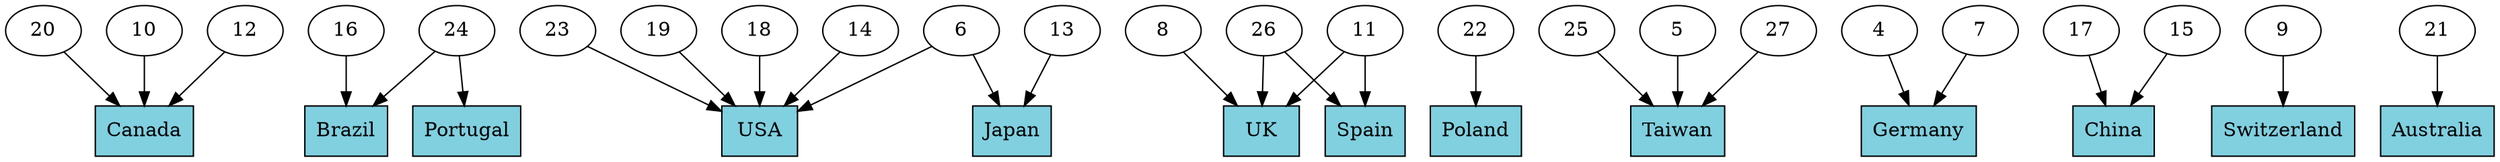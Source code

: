 digraph sldgraph {
overlap=false;
_S41589 -> _S72303;
_S69373 -> _S72303;
_S86939 -> _S40447;
_S86939 -> _S39605;
_S78200 -> _S69957;
_S20308 -> _S40447;
_S56620 -> _S32937;
_S34717 -> _S49679;
_S45482 -> _S18762;
_S45536 -> _S67306;
_S19119 -> _S13976;
_S73228 -> _S99222;
_S30690 -> _S18762;
_S82853 -> _S69957;
_S72204 -> _S99222;
_S93113 -> _S58636;
_S93113 -> _S32937;
_S21060 -> _S69957;
_S71523 -> _S67306;
_S93135 -> _S87441;
_S33598 -> _S32937;
_S33598 -> _S58636;
_S12769 -> _S72303;
_S82693 -> _S69957;
_S19412 -> _S81444;
_S18949 -> _S18762;
_S64859 -> _S69957;
_S64859 -> _S13976;
_S58636 [label="Spain",shape=box,style=filled,fillcolor="#80d0e0"];
_S45536 [label="4"];
_S19119 [label="13"];
_S72303 [label="Canada",shape=box,style=filled,fillcolor="#80d0e0"];
_S64859 [label="6"];
_S82853 [label="19"];
_S30690 [label="5"];
_S21060 [label="18"];
_S32937 [label="UK",shape=box,style=filled,fillcolor="#80d0e0"];
_S18949 [label="27"];
_S19412 [label="21"];
_S81444 [label="Australia",shape=box,style=filled,fillcolor="#80d0e0"];
_S40447 [label="Brazil",shape=box,style=filled,fillcolor="#80d0e0"];
_S82693 [label="14"];
_S39605 [label="Portugal",shape=box,style=filled,fillcolor="#80d0e0"];
_S69373 [label="10"];
_S20308 [label="16"];
_S78200 [label="23"];
_S71523 [label="7"];
_S34717 [label="22"];
_S41589 [label="20"];
_S18762 [label="Taiwan",shape=box,style=filled,fillcolor="#80d0e0"];
_S93113 [label="11"];
_S73228 [label="17"];
_S99222 [label="China",shape=box,style=filled,fillcolor="#80d0e0"];
_S56620 [label="8"];
_S13976 [label="Japan",shape=box,style=filled,fillcolor="#80d0e0"];
_S69957 [label="USA",shape=box,style=filled,fillcolor="#80d0e0"];
_S87441 [label="Switzerland",shape=box,style=filled,fillcolor="#80d0e0"];
_S12769 [label="12"];
_S72204 [label="15"];
_S93135 [label="9"];
_S67306 [label="Germany",shape=box,style=filled,fillcolor="#80d0e0"];
_S45482 [label="25"];
_S33598 [label="26"];
_S49679 [label="Poland",shape=box,style=filled,fillcolor="#80d0e0"];
_S86939 [label="24"];
}
